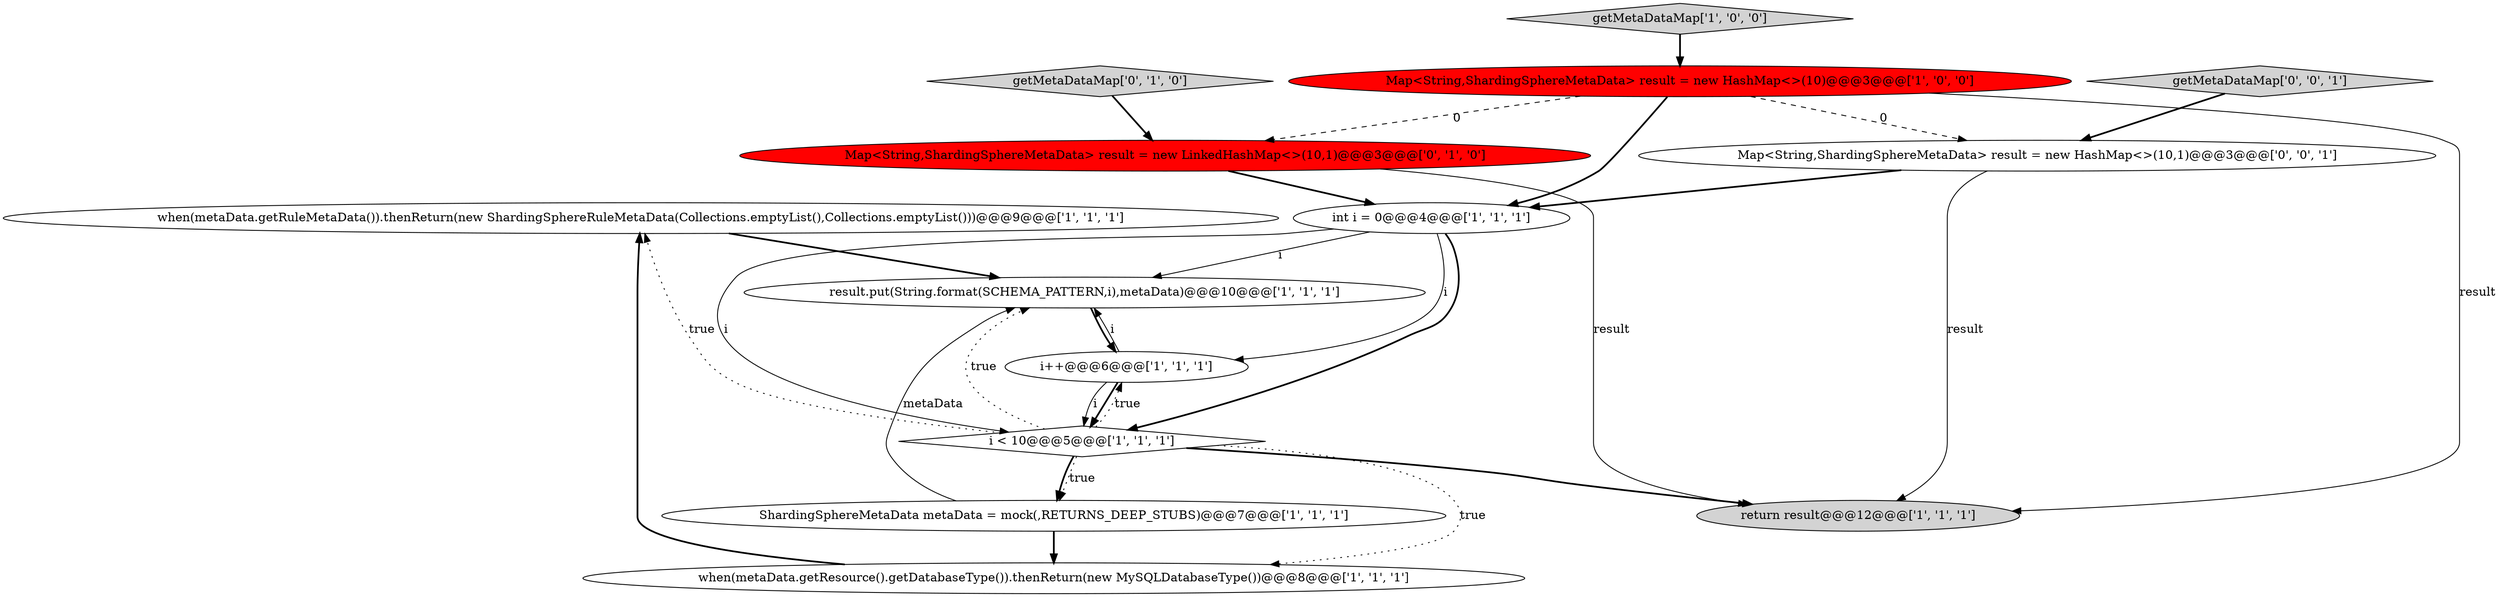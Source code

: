 digraph {
2 [style = filled, label = "when(metaData.getRuleMetaData()).thenReturn(new ShardingSphereRuleMetaData(Collections.emptyList(),Collections.emptyList()))@@@9@@@['1', '1', '1']", fillcolor = white, shape = ellipse image = "AAA0AAABBB1BBB"];
3 [style = filled, label = "ShardingSphereMetaData metaData = mock(,RETURNS_DEEP_STUBS)@@@7@@@['1', '1', '1']", fillcolor = white, shape = ellipse image = "AAA0AAABBB1BBB"];
11 [style = filled, label = "getMetaDataMap['0', '1', '0']", fillcolor = lightgray, shape = diamond image = "AAA0AAABBB2BBB"];
6 [style = filled, label = "return result@@@12@@@['1', '1', '1']", fillcolor = lightgray, shape = ellipse image = "AAA0AAABBB1BBB"];
10 [style = filled, label = "Map<String,ShardingSphereMetaData> result = new LinkedHashMap<>(10,1)@@@3@@@['0', '1', '0']", fillcolor = red, shape = ellipse image = "AAA1AAABBB2BBB"];
9 [style = filled, label = "when(metaData.getResource().getDatabaseType()).thenReturn(new MySQLDatabaseType())@@@8@@@['1', '1', '1']", fillcolor = white, shape = ellipse image = "AAA0AAABBB1BBB"];
4 [style = filled, label = "Map<String,ShardingSphereMetaData> result = new HashMap<>(10)@@@3@@@['1', '0', '0']", fillcolor = red, shape = ellipse image = "AAA1AAABBB1BBB"];
13 [style = filled, label = "Map<String,ShardingSphereMetaData> result = new HashMap<>(10,1)@@@3@@@['0', '0', '1']", fillcolor = white, shape = ellipse image = "AAA0AAABBB3BBB"];
5 [style = filled, label = "i < 10@@@5@@@['1', '1', '1']", fillcolor = white, shape = diamond image = "AAA0AAABBB1BBB"];
0 [style = filled, label = "getMetaDataMap['1', '0', '0']", fillcolor = lightgray, shape = diamond image = "AAA0AAABBB1BBB"];
7 [style = filled, label = "result.put(String.format(SCHEMA_PATTERN,i),metaData)@@@10@@@['1', '1', '1']", fillcolor = white, shape = ellipse image = "AAA0AAABBB1BBB"];
8 [style = filled, label = "int i = 0@@@4@@@['1', '1', '1']", fillcolor = white, shape = ellipse image = "AAA0AAABBB1BBB"];
12 [style = filled, label = "getMetaDataMap['0', '0', '1']", fillcolor = lightgray, shape = diamond image = "AAA0AAABBB3BBB"];
1 [style = filled, label = "i++@@@6@@@['1', '1', '1']", fillcolor = white, shape = ellipse image = "AAA0AAABBB1BBB"];
1->5 [style = bold, label=""];
5->3 [style = bold, label=""];
10->6 [style = solid, label="result"];
7->1 [style = bold, label=""];
9->2 [style = bold, label=""];
5->1 [style = dotted, label="true"];
1->5 [style = solid, label="i"];
5->3 [style = dotted, label="true"];
3->7 [style = solid, label="metaData"];
3->9 [style = bold, label=""];
12->13 [style = bold, label=""];
5->6 [style = bold, label=""];
8->5 [style = bold, label=""];
10->8 [style = bold, label=""];
0->4 [style = bold, label=""];
11->10 [style = bold, label=""];
8->5 [style = solid, label="i"];
5->7 [style = dotted, label="true"];
8->1 [style = solid, label="i"];
13->6 [style = solid, label="result"];
5->9 [style = dotted, label="true"];
4->8 [style = bold, label=""];
4->6 [style = solid, label="result"];
2->7 [style = bold, label=""];
13->8 [style = bold, label=""];
4->10 [style = dashed, label="0"];
4->13 [style = dashed, label="0"];
8->7 [style = solid, label="i"];
1->7 [style = solid, label="i"];
5->2 [style = dotted, label="true"];
}
